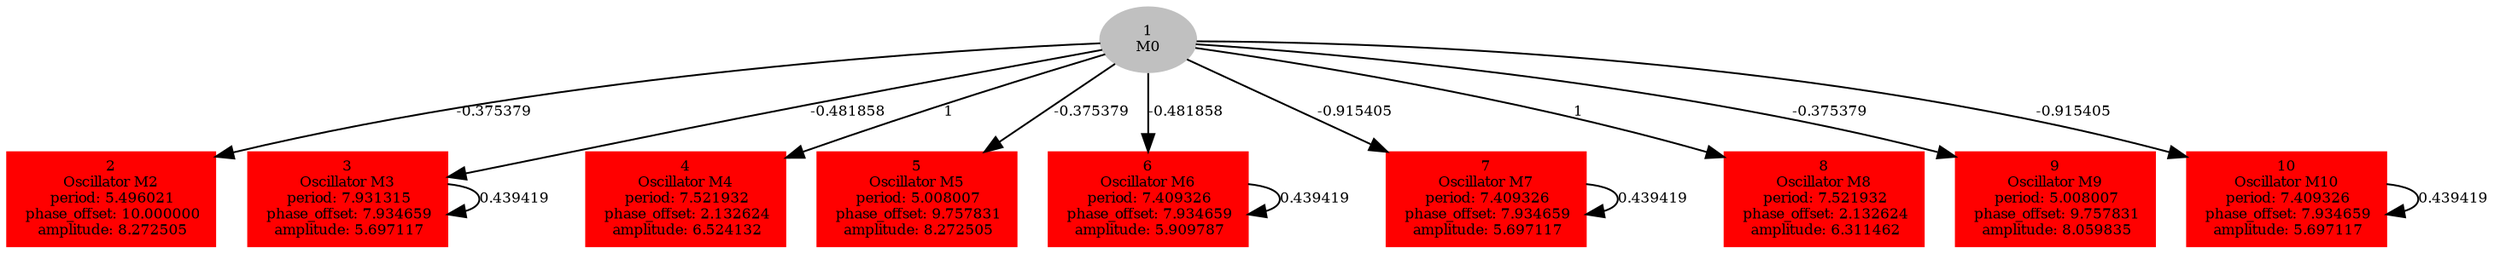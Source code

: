  digraph g{ forcelabels=true;
1[label=<1<BR/>M0>,color="grey",style=filled,fontsize=8];
2 [label=<2<BR />Oscillator M2<BR /> period: 5.496021<BR /> phase_offset: 10.000000<BR /> amplitude: 8.272505>, shape=box,color=red,style=filled,fontsize=8];3 [label=<3<BR />Oscillator M3<BR /> period: 7.931315<BR /> phase_offset: 7.934659<BR /> amplitude: 5.697117>, shape=box,color=red,style=filled,fontsize=8];4 [label=<4<BR />Oscillator M4<BR /> period: 7.521932<BR /> phase_offset: 2.132624<BR /> amplitude: 6.524132>, shape=box,color=red,style=filled,fontsize=8];5 [label=<5<BR />Oscillator M5<BR /> period: 5.008007<BR /> phase_offset: 9.757831<BR /> amplitude: 8.272505>, shape=box,color=red,style=filled,fontsize=8];6 [label=<6<BR />Oscillator M6<BR /> period: 7.409326<BR /> phase_offset: 7.934659<BR /> amplitude: 5.909787>, shape=box,color=red,style=filled,fontsize=8];7 [label=<7<BR />Oscillator M7<BR /> period: 7.409326<BR /> phase_offset: 7.934659<BR /> amplitude: 5.697117>, shape=box,color=red,style=filled,fontsize=8];8 [label=<8<BR />Oscillator M8<BR /> period: 7.521932<BR /> phase_offset: 2.132624<BR /> amplitude: 6.311462>, shape=box,color=red,style=filled,fontsize=8];9 [label=<9<BR />Oscillator M9<BR /> period: 5.008007<BR /> phase_offset: 9.757831<BR /> amplitude: 8.059835>, shape=box,color=red,style=filled,fontsize=8];10 [label=<10<BR />Oscillator M10<BR /> period: 7.409326<BR /> phase_offset: 7.934659<BR /> amplitude: 5.697117>, shape=box,color=red,style=filled,fontsize=8];1 -> 2[label="-0.375379 ",fontsize="8"];
1 -> 3[label="-0.481858 ",fontsize="8"];
1 -> 4[label="1 ",fontsize="8"];
1 -> 5[label="-0.375379 ",fontsize="8"];
1 -> 6[label="-0.481858 ",fontsize="8"];
1 -> 7[label="-0.915405 ",fontsize="8"];
1 -> 8[label="1 ",fontsize="8"];
1 -> 9[label="-0.375379 ",fontsize="8"];
1 -> 10[label="-0.915405 ",fontsize="8"];
3 -> 3[label="0.439419 ",fontsize="8"];
6 -> 6[label="0.439419 ",fontsize="8"];
7 -> 7[label="0.439419 ",fontsize="8"];
10 -> 10[label="0.439419 ",fontsize="8"];
 }
